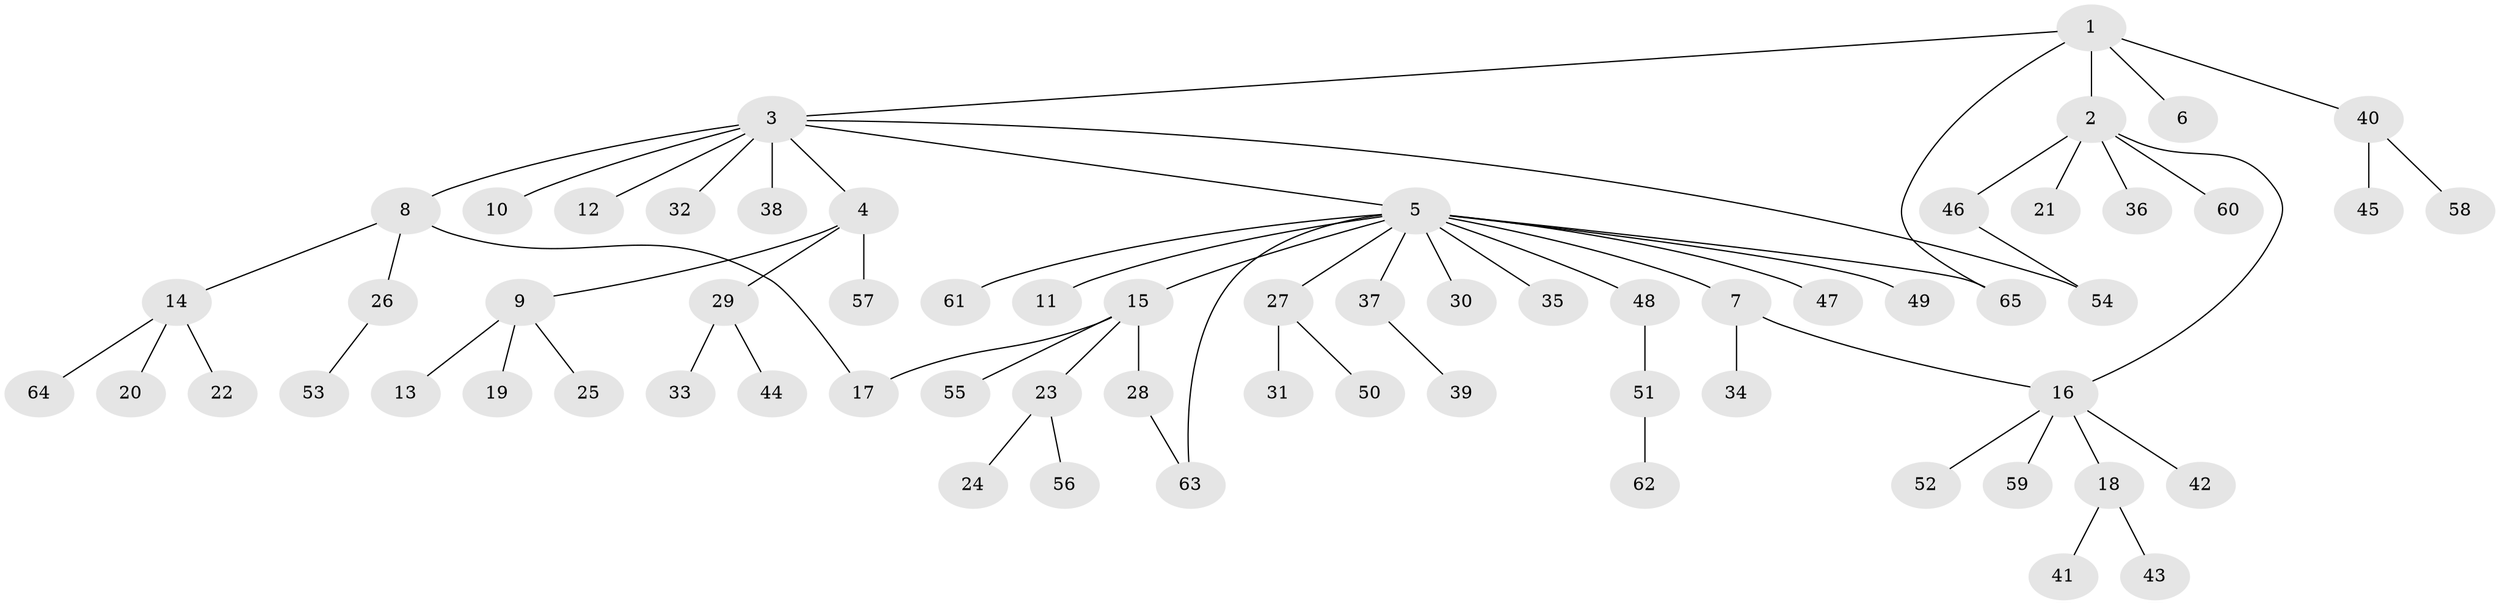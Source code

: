 // original degree distribution, {5: 0.05555555555555555, 7: 0.022222222222222223, 10: 0.011111111111111112, 15: 0.011111111111111112, 2: 0.15555555555555556, 3: 0.06666666666666667, 1: 0.6222222222222222, 6: 0.011111111111111112, 4: 0.044444444444444446}
// Generated by graph-tools (version 1.1) at 2025/50/03/04/25 22:50:33]
// undirected, 65 vertices, 69 edges
graph export_dot {
  node [color=gray90,style=filled];
  1;
  2;
  3;
  4;
  5;
  6;
  7;
  8;
  9;
  10;
  11;
  12;
  13;
  14;
  15;
  16;
  17;
  18;
  19;
  20;
  21;
  22;
  23;
  24;
  25;
  26;
  27;
  28;
  29;
  30;
  31;
  32;
  33;
  34;
  35;
  36;
  37;
  38;
  39;
  40;
  41;
  42;
  43;
  44;
  45;
  46;
  47;
  48;
  49;
  50;
  51;
  52;
  53;
  54;
  55;
  56;
  57;
  58;
  59;
  60;
  61;
  62;
  63;
  64;
  65;
  1 -- 2 [weight=1.0];
  1 -- 3 [weight=1.0];
  1 -- 6 [weight=1.0];
  1 -- 40 [weight=1.0];
  1 -- 65 [weight=1.0];
  2 -- 16 [weight=1.0];
  2 -- 21 [weight=1.0];
  2 -- 36 [weight=1.0];
  2 -- 46 [weight=1.0];
  2 -- 60 [weight=1.0];
  3 -- 4 [weight=1.0];
  3 -- 5 [weight=1.0];
  3 -- 8 [weight=1.0];
  3 -- 10 [weight=1.0];
  3 -- 12 [weight=1.0];
  3 -- 32 [weight=1.0];
  3 -- 38 [weight=1.0];
  3 -- 54 [weight=1.0];
  4 -- 9 [weight=1.0];
  4 -- 29 [weight=1.0];
  4 -- 57 [weight=1.0];
  5 -- 7 [weight=1.0];
  5 -- 11 [weight=1.0];
  5 -- 15 [weight=1.0];
  5 -- 27 [weight=1.0];
  5 -- 30 [weight=1.0];
  5 -- 35 [weight=1.0];
  5 -- 37 [weight=1.0];
  5 -- 47 [weight=1.0];
  5 -- 48 [weight=1.0];
  5 -- 49 [weight=1.0];
  5 -- 61 [weight=1.0];
  5 -- 63 [weight=1.0];
  5 -- 65 [weight=1.0];
  7 -- 16 [weight=1.0];
  7 -- 34 [weight=1.0];
  8 -- 14 [weight=1.0];
  8 -- 17 [weight=1.0];
  8 -- 26 [weight=1.0];
  9 -- 13 [weight=1.0];
  9 -- 19 [weight=1.0];
  9 -- 25 [weight=1.0];
  14 -- 20 [weight=1.0];
  14 -- 22 [weight=1.0];
  14 -- 64 [weight=1.0];
  15 -- 17 [weight=1.0];
  15 -- 23 [weight=1.0];
  15 -- 28 [weight=1.0];
  15 -- 55 [weight=1.0];
  16 -- 18 [weight=1.0];
  16 -- 42 [weight=1.0];
  16 -- 52 [weight=1.0];
  16 -- 59 [weight=1.0];
  18 -- 41 [weight=1.0];
  18 -- 43 [weight=1.0];
  23 -- 24 [weight=1.0];
  23 -- 56 [weight=1.0];
  26 -- 53 [weight=1.0];
  27 -- 31 [weight=1.0];
  27 -- 50 [weight=1.0];
  28 -- 63 [weight=1.0];
  29 -- 33 [weight=1.0];
  29 -- 44 [weight=1.0];
  37 -- 39 [weight=1.0];
  40 -- 45 [weight=1.0];
  40 -- 58 [weight=1.0];
  46 -- 54 [weight=1.0];
  48 -- 51 [weight=1.0];
  51 -- 62 [weight=1.0];
}
